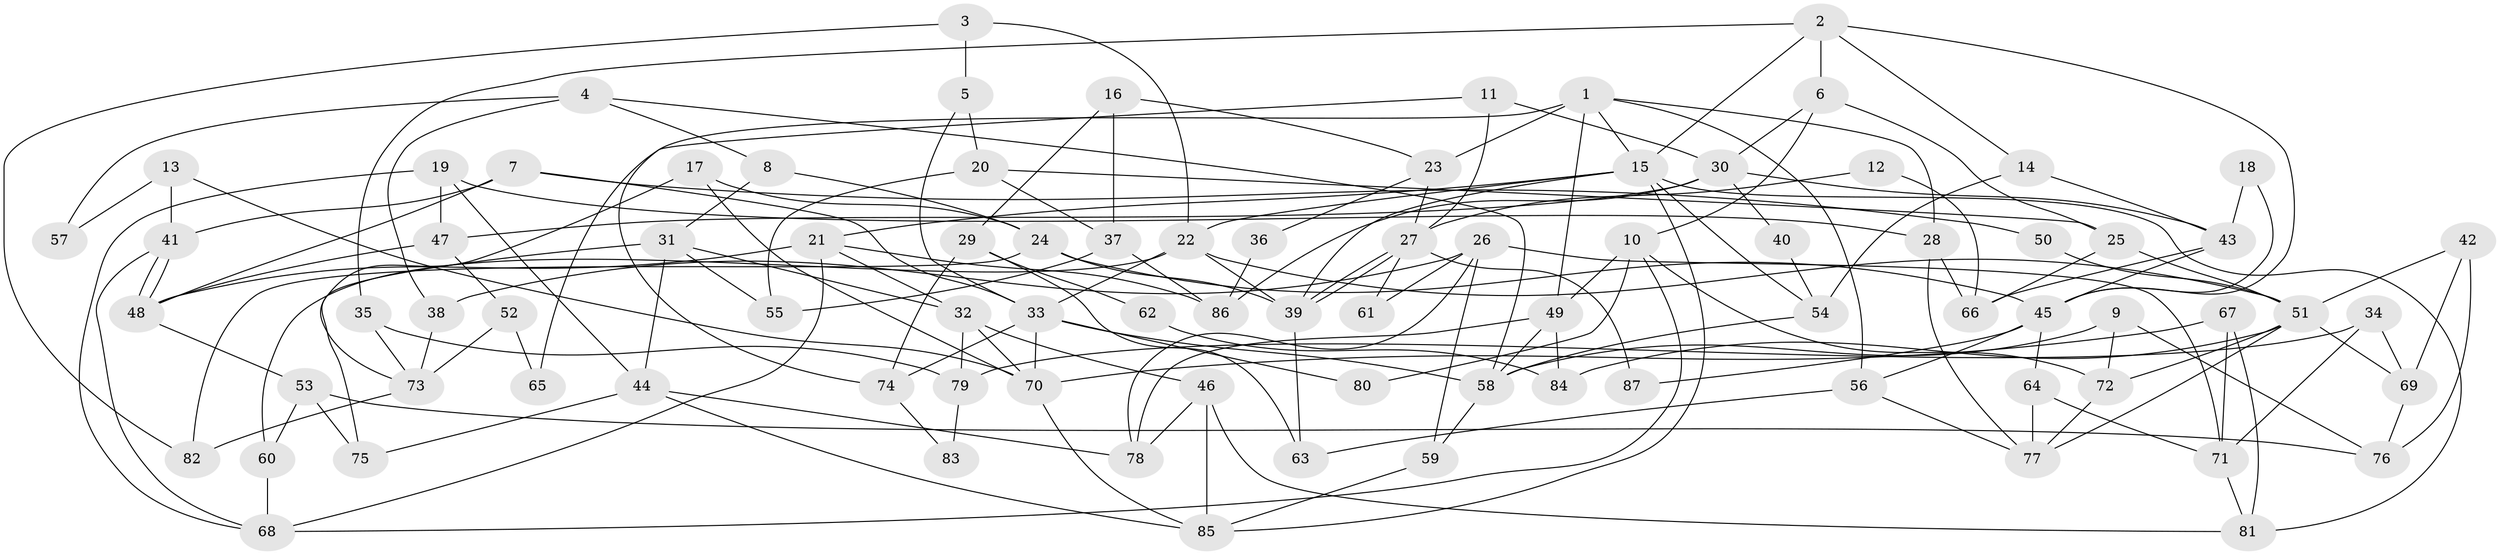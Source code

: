 // Generated by graph-tools (version 1.1) at 2025/50/03/09/25 03:50:03]
// undirected, 87 vertices, 174 edges
graph export_dot {
graph [start="1"]
  node [color=gray90,style=filled];
  1;
  2;
  3;
  4;
  5;
  6;
  7;
  8;
  9;
  10;
  11;
  12;
  13;
  14;
  15;
  16;
  17;
  18;
  19;
  20;
  21;
  22;
  23;
  24;
  25;
  26;
  27;
  28;
  29;
  30;
  31;
  32;
  33;
  34;
  35;
  36;
  37;
  38;
  39;
  40;
  41;
  42;
  43;
  44;
  45;
  46;
  47;
  48;
  49;
  50;
  51;
  52;
  53;
  54;
  55;
  56;
  57;
  58;
  59;
  60;
  61;
  62;
  63;
  64;
  65;
  66;
  67;
  68;
  69;
  70;
  71;
  72;
  73;
  74;
  75;
  76;
  77;
  78;
  79;
  80;
  81;
  82;
  83;
  84;
  85;
  86;
  87;
  1 -- 15;
  1 -- 28;
  1 -- 23;
  1 -- 49;
  1 -- 56;
  1 -- 65;
  2 -- 15;
  2 -- 6;
  2 -- 14;
  2 -- 35;
  2 -- 45;
  3 -- 22;
  3 -- 82;
  3 -- 5;
  4 -- 38;
  4 -- 8;
  4 -- 57;
  4 -- 58;
  5 -- 33;
  5 -- 20;
  6 -- 10;
  6 -- 25;
  6 -- 30;
  7 -- 48;
  7 -- 33;
  7 -- 41;
  7 -- 50;
  8 -- 31;
  8 -- 24;
  9 -- 58;
  9 -- 72;
  9 -- 76;
  10 -- 68;
  10 -- 49;
  10 -- 72;
  10 -- 80;
  11 -- 74;
  11 -- 30;
  11 -- 27;
  12 -- 66;
  12 -- 27;
  13 -- 41;
  13 -- 70;
  13 -- 57;
  14 -- 54;
  14 -- 43;
  15 -- 81;
  15 -- 39;
  15 -- 21;
  15 -- 22;
  15 -- 54;
  15 -- 85;
  16 -- 23;
  16 -- 37;
  16 -- 29;
  17 -- 70;
  17 -- 24;
  17 -- 73;
  18 -- 43;
  18 -- 45;
  19 -- 47;
  19 -- 68;
  19 -- 28;
  19 -- 44;
  20 -- 25;
  20 -- 37;
  20 -- 55;
  21 -- 48;
  21 -- 32;
  21 -- 68;
  21 -- 86;
  22 -- 33;
  22 -- 39;
  22 -- 51;
  22 -- 60;
  23 -- 27;
  23 -- 36;
  24 -- 45;
  24 -- 39;
  24 -- 82;
  25 -- 51;
  25 -- 66;
  26 -- 59;
  26 -- 71;
  26 -- 38;
  26 -- 61;
  26 -- 78;
  27 -- 39;
  27 -- 39;
  27 -- 61;
  27 -- 87;
  28 -- 77;
  28 -- 66;
  29 -- 63;
  29 -- 62;
  29 -- 74;
  30 -- 86;
  30 -- 40;
  30 -- 43;
  30 -- 47;
  31 -- 75;
  31 -- 32;
  31 -- 44;
  31 -- 55;
  32 -- 46;
  32 -- 70;
  32 -- 79;
  33 -- 58;
  33 -- 70;
  33 -- 74;
  33 -- 80;
  34 -- 69;
  34 -- 71;
  34 -- 79;
  35 -- 79;
  35 -- 73;
  36 -- 86;
  37 -- 55;
  37 -- 86;
  38 -- 73;
  39 -- 63;
  40 -- 54;
  41 -- 48;
  41 -- 48;
  41 -- 68;
  42 -- 51;
  42 -- 76;
  42 -- 69;
  43 -- 45;
  43 -- 66;
  44 -- 75;
  44 -- 78;
  44 -- 85;
  45 -- 56;
  45 -- 64;
  45 -- 87;
  46 -- 85;
  46 -- 78;
  46 -- 81;
  47 -- 48;
  47 -- 52;
  48 -- 53;
  49 -- 78;
  49 -- 58;
  49 -- 84;
  50 -- 51;
  51 -- 72;
  51 -- 69;
  51 -- 77;
  51 -- 84;
  52 -- 73;
  52 -- 65;
  53 -- 60;
  53 -- 76;
  53 -- 75;
  54 -- 58;
  56 -- 63;
  56 -- 77;
  58 -- 59;
  59 -- 85;
  60 -- 68;
  62 -- 84;
  64 -- 77;
  64 -- 71;
  67 -- 70;
  67 -- 71;
  67 -- 81;
  69 -- 76;
  70 -- 85;
  71 -- 81;
  72 -- 77;
  73 -- 82;
  74 -- 83;
  79 -- 83;
}
